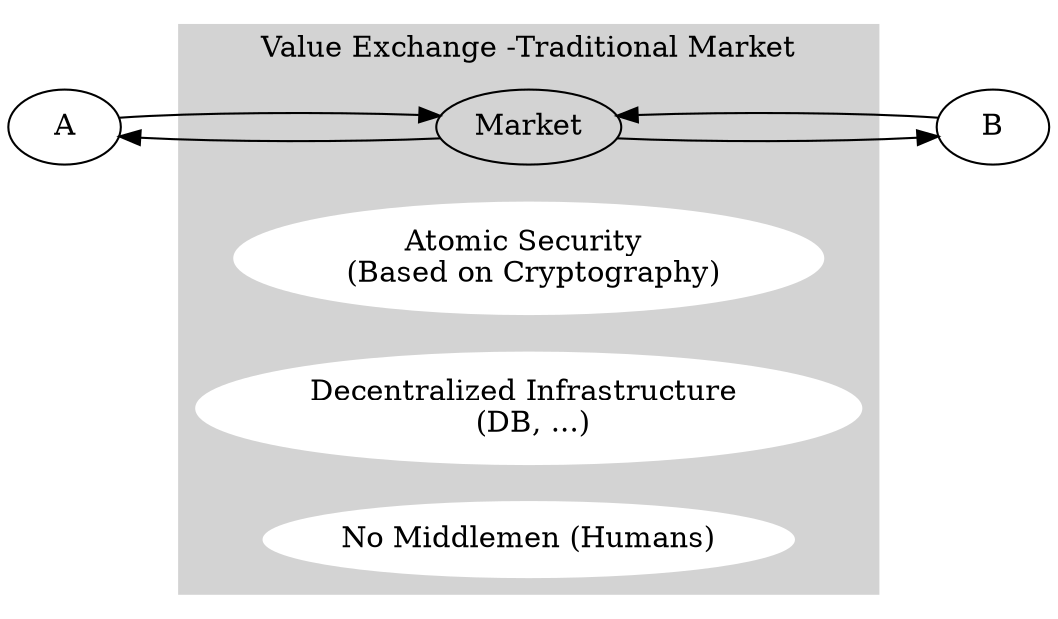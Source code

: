# http://www.graphviz.org/content/cluster

digraph G {
rankdir=LR; 

A -> Market -> B; 
B -> Market -> A; 
	subgraph cluster_0 {
		style=filled;
		color=lightgrey;
		node [style=filled,color=white];
		Market;
		Security [label="Atomic Security \n (Based on Cryptography)"]; 
		Infrastructure [label="Decentralized Infrastructure \n (DB, ...)"];
		Humans [label="No Middlemen (Humans)"];
		label = "Value Exchange -Traditional Market";
	}


}

